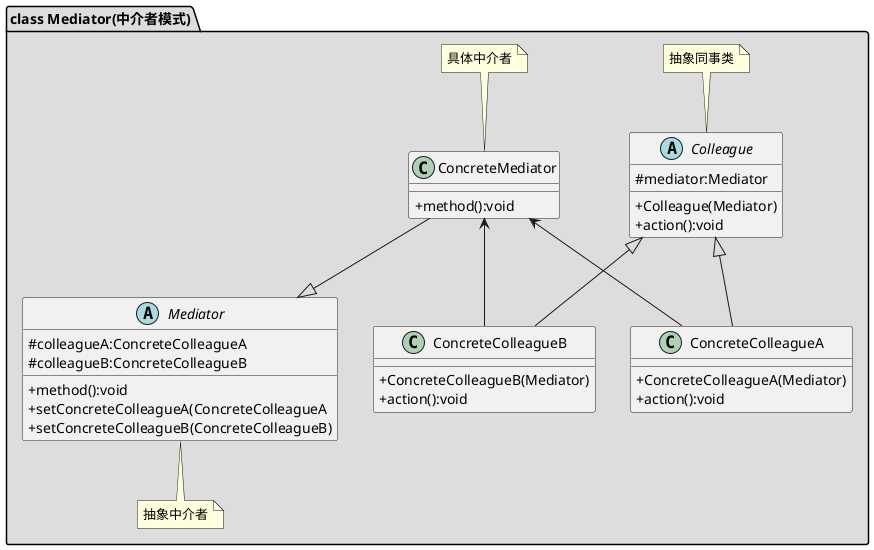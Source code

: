 @startuml
skinparam classAttributeIconSize 0

package "class Mediator(中介者模式)" #DDDDDD {
    abstract class Colleague
    {
    #mediator:Mediator
    +Colleague(Mediator)
    +action():void
    }
    note top of Colleague: 抽象同事类

    class ConcreteColleagueA
    {
    +ConcreteColleagueA(Mediator)
    +action():void
    }

    class ConcreteColleagueB
    {
    +ConcreteColleagueB(Mediator)
    +action():void
    }

    class ConcreteMediator
    {
    +method():void
    }
    note top of ConcreteMediator: 具体中介者

    abstract class Mediator{
    #colleagueA:ConcreteColleagueA
    #colleagueB:ConcreteColleagueB
    +method():void
    +setConcreteColleagueA(ConcreteColleagueA
    +setConcreteColleagueB(ConcreteColleagueB)
    }
    note bottom of Mediator: 抽象中介者

    Colleague <|-- ConcreteColleagueA
    Colleague <|-- ConcreteColleagueB
    ConcreteMediator <-- ConcreteColleagueA
    ConcreteMediator <-- ConcreteColleagueB
    ConcreteMediator --|> Mediator
}
@enduml
